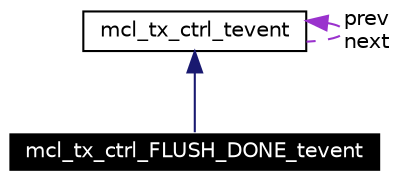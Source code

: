 digraph G
{
  edge [fontname="Helvetica",fontsize=10,labelfontname="Helvetica",labelfontsize=10];
  node [fontname="Helvetica",fontsize=10,shape=record];
  Node169 [label="mcl_tx_ctrl_FLUSH_DONE_tevent",height=0.2,width=0.4,color="white", fillcolor="black", style="filled" fontcolor="white"];
  Node170 -> Node169 [dir=back,color="midnightblue",fontsize=10,style="solid",fontname="Helvetica"];
  Node170 [label="mcl_tx_ctrl_tevent",height=0.2,width=0.4,color="black",URL="$classmcl__tx__ctrl__tevent.html"];
  Node170 -> Node170 [dir=back,color="darkorchid3",fontsize=10,style="dashed",label="prev\nnext",fontname="Helvetica"];
}
